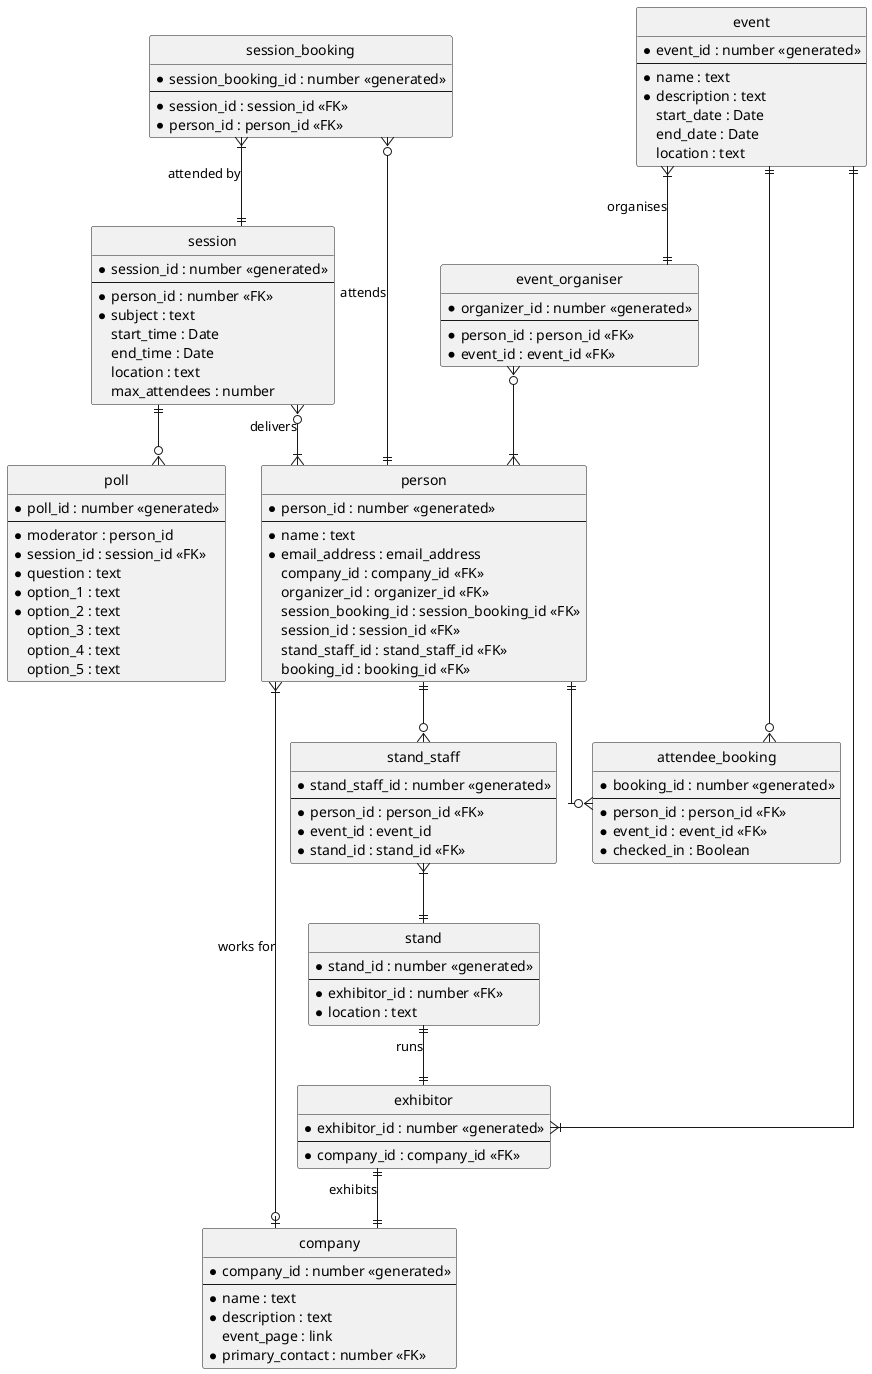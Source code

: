 @startuml stu_bmi2

' hide the spot
hide circle

' avoid problems with angled crows feet
skinparam linetype ortho

entity event {
    * event_id : number <<generated>>
    --
    * name : text
    * description : text
    start_date : Date
    end_date : Date
    location : text   
}

entity company {
    * company_id : number <<generated>>
    --
    * name : text
    * description : text
    event_page : link
    * primary_contact : number <<FK>>
}

entity person {
    * person_id : number <<generated>>
    --
    * name : text
    * email_address : email_address
    company_id : company_id <<FK>>
    organizer_id : organizer_id <<FK>>
    session_booking_id : session_booking_id <<FK>>
    session_id : session_id <<FK>>
    stand_staff_id : stand_staff_id <<FK>>
    booking_id : booking_id <<FK>>
}

entity attendee_booking {
    * booking_id : number <<generated>>
    --
    * person_id : person_id <<FK>>
    * event_id : event_id <<FK>>
    * checked_in : Boolean
}

entity event_organiser {
    * organizer_id : number <<generated>>
    --
    * person_id : person_id <<FK>>
    * event_id : event_id <<FK>>
}

entity exhibitor {
    * exhibitor_id : number <<generated>>
    --
    * company_id : company_id <<FK>>
}

entity stand {
    * stand_id : number <<generated>>
    --
    * exhibitor_id : number <<FK>>
    * location : text
}

entity stand_staff {
    * stand_staff_id : number <<generated>>
    --
    * person_id : person_id <<FK>>
    * event_id : event_id
    * stand_id : stand_id <<FK>>
}

entity session {
    * session_id : number <<generated>>
    --
    * person_id : number <<FK>>
    * subject : text
    start_time : Date
    end_time : Date
    location : text
    max_attendees : number
}

entity session_booking {
    * session_booking_id : number <<generated>>
    --
    * session_id : session_id <<FK>>
    * person_id : person_id <<FK>>
}

entity poll {
    * poll_id : number <<generated>>
    --
    * moderator : person_id
    * session_id : session_id <<FK>>
    * question : text
    * option_1 : text
    * option_2 : text
    option_3 : text
    option_4 : text
    option_5 : text
}

event }|--|| event_organiser : organises
event_organiser  }o--|{ person
person }|--o| company : works for
event ||--|{ exhibitor
stand ||--|| exhibitor : runs
session }o--|{ person : delivers
session ||--o{ poll
session_booking }o--|| person : attends
session_booking }|--|| session : attended by
exhibitor ||--|| company : exhibits
stand_staff }|--|| stand
person ||--o{ stand_staff
person ||--o{ attendee_booking
event ||--o{ attendee_booking
' note right on link
' A single person may staff multiple stands
' at multiple events
' end note


@enduml